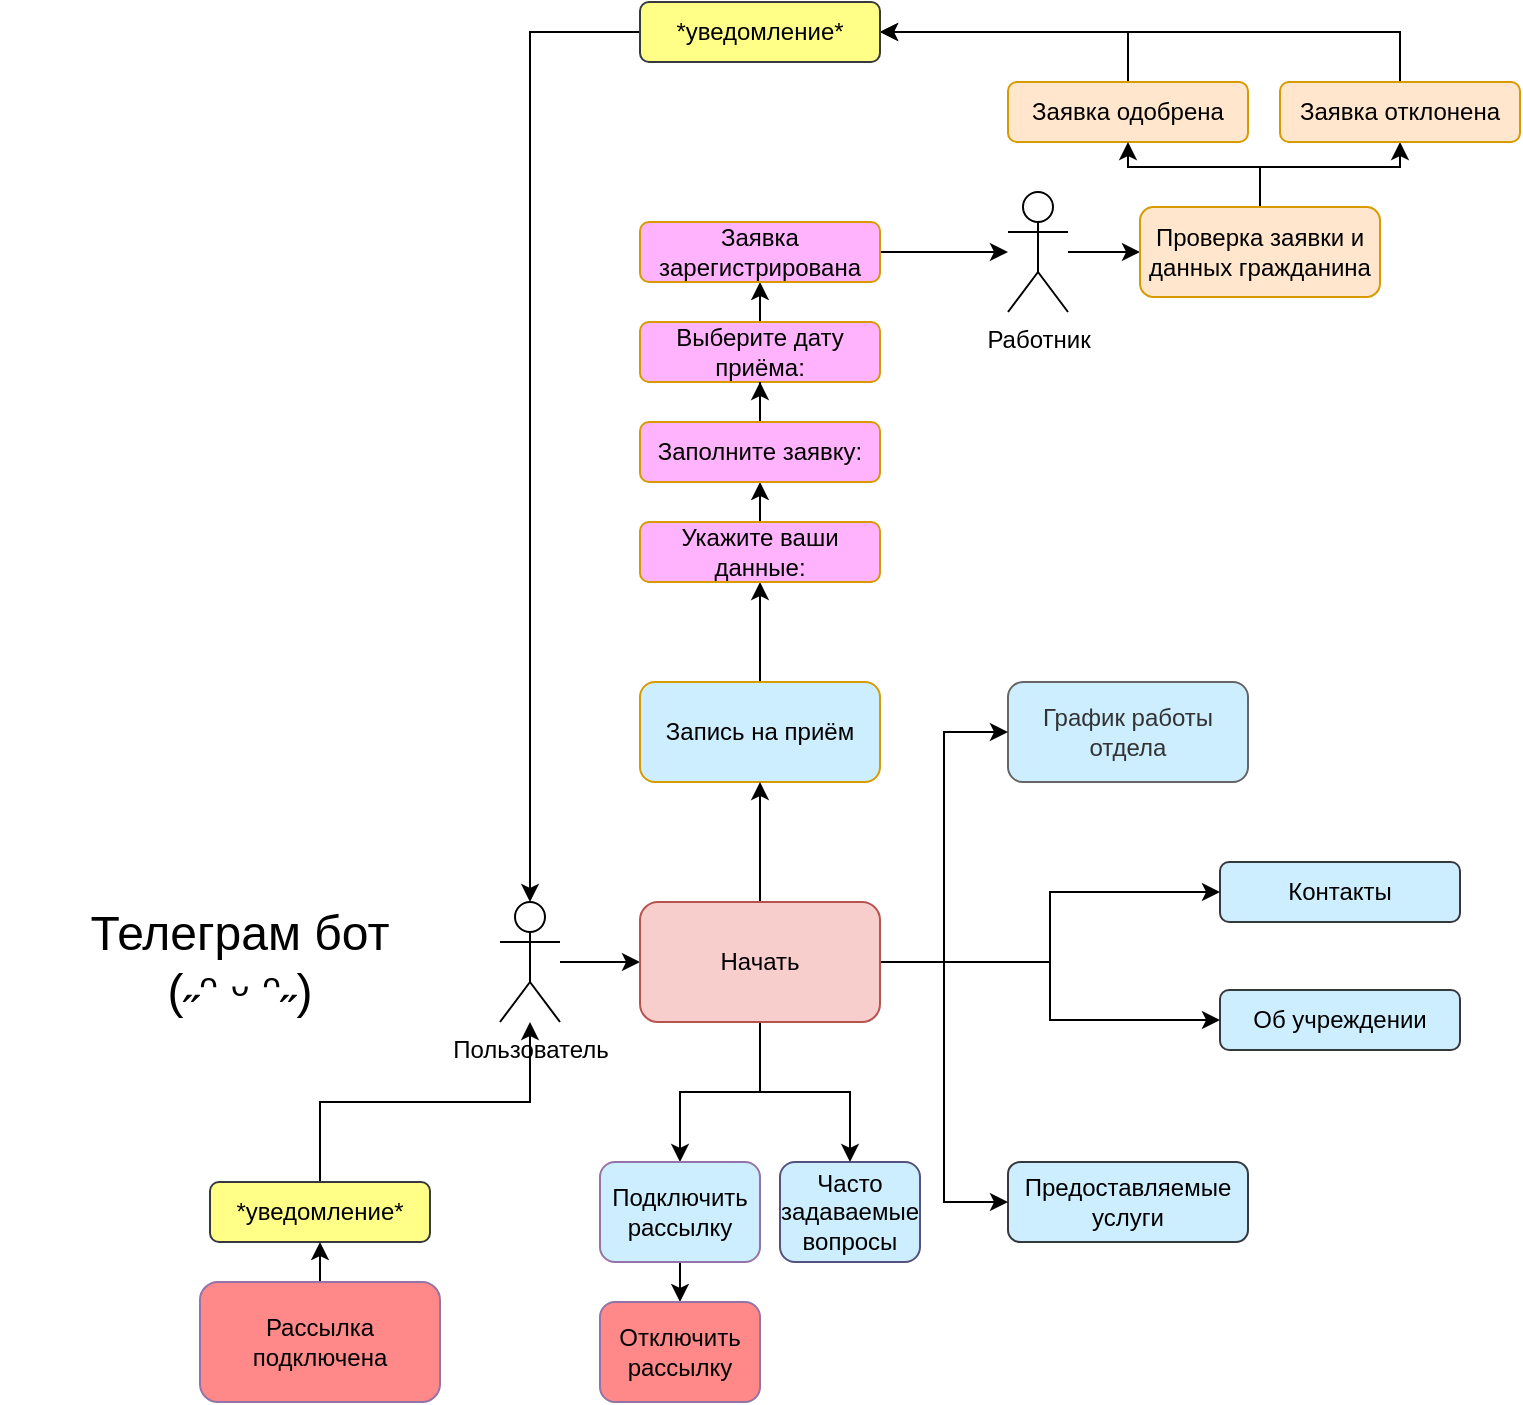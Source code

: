 <mxfile version="24.7.13">
  <diagram name="Страница — 1" id="QuVj8qBC6lxySSae6JG6">
    <mxGraphModel dx="2514" dy="2064" grid="1" gridSize="10" guides="1" tooltips="1" connect="1" arrows="1" fold="1" page="1" pageScale="1" pageWidth="827" pageHeight="1169" math="0" shadow="0">
      <root>
        <mxCell id="0" />
        <mxCell id="1" parent="0" />
        <mxCell id="sHwY20u03nY0UIqkfmLN-16" style="edgeStyle=orthogonalEdgeStyle;rounded=0;orthogonalLoop=1;jettySize=auto;html=1;entryX=0;entryY=0.5;entryDx=0;entryDy=0;" edge="1" parent="1" source="sHwY20u03nY0UIqkfmLN-5" target="sHwY20u03nY0UIqkfmLN-15">
          <mxGeometry relative="1" as="geometry" />
        </mxCell>
        <mxCell id="sHwY20u03nY0UIqkfmLN-5" value="Пользователь" style="shape=umlActor;verticalLabelPosition=bottom;verticalAlign=top;html=1;outlineConnect=0;" vertex="1" parent="1">
          <mxGeometry x="230" y="360" width="30" height="60" as="geometry" />
        </mxCell>
        <mxCell id="sHwY20u03nY0UIqkfmLN-25" style="edgeStyle=orthogonalEdgeStyle;rounded=0;orthogonalLoop=1;jettySize=auto;html=1;exitX=0.5;exitY=0;exitDx=0;exitDy=0;entryX=0.5;entryY=1;entryDx=0;entryDy=0;" edge="1" parent="1" source="sHwY20u03nY0UIqkfmLN-7" target="sHwY20u03nY0UIqkfmLN-24">
          <mxGeometry relative="1" as="geometry" />
        </mxCell>
        <mxCell id="sHwY20u03nY0UIqkfmLN-7" value="Запись на приём" style="rounded=1;whiteSpace=wrap;html=1;fillColor=#CCEEFF;strokeColor=#d79b00;" vertex="1" parent="1">
          <mxGeometry x="300" y="250" width="120" height="50" as="geometry" />
        </mxCell>
        <mxCell id="sHwY20u03nY0UIqkfmLN-8" value="График работы отдела" style="rounded=1;whiteSpace=wrap;html=1;fillColor=#CCEEFF;fontColor=#333333;strokeColor=#666666;" vertex="1" parent="1">
          <mxGeometry x="484" y="250" width="120" height="50" as="geometry" />
        </mxCell>
        <mxCell id="sHwY20u03nY0UIqkfmLN-9" value="Контакты" style="rounded=1;whiteSpace=wrap;html=1;fillColor=#CCEEFF;strokeColor=#36393d;" vertex="1" parent="1">
          <mxGeometry x="590" y="340" width="120" height="30" as="geometry" />
        </mxCell>
        <mxCell id="sHwY20u03nY0UIqkfmLN-11" value="Об учреждении" style="rounded=1;whiteSpace=wrap;html=1;fillColor=#CCEEFF;strokeColor=#36393d;" vertex="1" parent="1">
          <mxGeometry x="590" y="404" width="120" height="30" as="geometry" />
        </mxCell>
        <mxCell id="sHwY20u03nY0UIqkfmLN-12" value="Предоставляемые услуги" style="rounded=1;whiteSpace=wrap;html=1;fillColor=#CCEEFF;strokeColor=#36393d;" vertex="1" parent="1">
          <mxGeometry x="484" y="490" width="120" height="40" as="geometry" />
        </mxCell>
        <mxCell id="sHwY20u03nY0UIqkfmLN-13" value="Часто задаваемые вопросы" style="rounded=1;whiteSpace=wrap;html=1;fillColor=#CCEEFF;strokeColor=#56517e;" vertex="1" parent="1">
          <mxGeometry x="370" y="490" width="70" height="50" as="geometry" />
        </mxCell>
        <mxCell id="sHwY20u03nY0UIqkfmLN-18" style="edgeStyle=orthogonalEdgeStyle;rounded=0;orthogonalLoop=1;jettySize=auto;html=1;exitX=1;exitY=0.5;exitDx=0;exitDy=0;entryX=0;entryY=0.5;entryDx=0;entryDy=0;" edge="1" parent="1" source="sHwY20u03nY0UIqkfmLN-15" target="sHwY20u03nY0UIqkfmLN-8">
          <mxGeometry relative="1" as="geometry" />
        </mxCell>
        <mxCell id="sHwY20u03nY0UIqkfmLN-19" style="edgeStyle=orthogonalEdgeStyle;rounded=0;orthogonalLoop=1;jettySize=auto;html=1;exitX=1;exitY=0.5;exitDx=0;exitDy=0;entryX=0;entryY=0.5;entryDx=0;entryDy=0;" edge="1" parent="1" source="sHwY20u03nY0UIqkfmLN-15" target="sHwY20u03nY0UIqkfmLN-9">
          <mxGeometry relative="1" as="geometry" />
        </mxCell>
        <mxCell id="sHwY20u03nY0UIqkfmLN-20" style="edgeStyle=orthogonalEdgeStyle;rounded=0;orthogonalLoop=1;jettySize=auto;html=1;exitX=1;exitY=0.5;exitDx=0;exitDy=0;entryX=0;entryY=0.5;entryDx=0;entryDy=0;" edge="1" parent="1" source="sHwY20u03nY0UIqkfmLN-15" target="sHwY20u03nY0UIqkfmLN-11">
          <mxGeometry relative="1" as="geometry" />
        </mxCell>
        <mxCell id="sHwY20u03nY0UIqkfmLN-21" style="edgeStyle=orthogonalEdgeStyle;rounded=0;orthogonalLoop=1;jettySize=auto;html=1;exitX=1;exitY=0.5;exitDx=0;exitDy=0;entryX=0;entryY=0.5;entryDx=0;entryDy=0;" edge="1" parent="1" source="sHwY20u03nY0UIqkfmLN-15" target="sHwY20u03nY0UIqkfmLN-12">
          <mxGeometry relative="1" as="geometry" />
        </mxCell>
        <mxCell id="sHwY20u03nY0UIqkfmLN-31" style="edgeStyle=orthogonalEdgeStyle;rounded=0;orthogonalLoop=1;jettySize=auto;html=1;exitX=0.5;exitY=0;exitDx=0;exitDy=0;entryX=0.5;entryY=1;entryDx=0;entryDy=0;" edge="1" parent="1" source="sHwY20u03nY0UIqkfmLN-15" target="sHwY20u03nY0UIqkfmLN-7">
          <mxGeometry relative="1" as="geometry" />
        </mxCell>
        <mxCell id="sHwY20u03nY0UIqkfmLN-36" style="edgeStyle=orthogonalEdgeStyle;rounded=0;orthogonalLoop=1;jettySize=auto;html=1;exitX=0.5;exitY=1;exitDx=0;exitDy=0;entryX=0.5;entryY=0;entryDx=0;entryDy=0;" edge="1" parent="1" source="sHwY20u03nY0UIqkfmLN-15" target="sHwY20u03nY0UIqkfmLN-13">
          <mxGeometry relative="1" as="geometry" />
        </mxCell>
        <mxCell id="sHwY20u03nY0UIqkfmLN-77" style="edgeStyle=orthogonalEdgeStyle;rounded=0;orthogonalLoop=1;jettySize=auto;html=1;exitX=0.5;exitY=1;exitDx=0;exitDy=0;entryX=0.5;entryY=0;entryDx=0;entryDy=0;" edge="1" parent="1" source="sHwY20u03nY0UIqkfmLN-15" target="sHwY20u03nY0UIqkfmLN-76">
          <mxGeometry relative="1" as="geometry" />
        </mxCell>
        <mxCell id="sHwY20u03nY0UIqkfmLN-15" value="Начать" style="rounded=1;whiteSpace=wrap;html=1;fillColor=#f8cecc;strokeColor=#b85450;" vertex="1" parent="1">
          <mxGeometry x="300" y="360" width="120" height="60" as="geometry" />
        </mxCell>
        <mxCell id="sHwY20u03nY0UIqkfmLN-29" style="edgeStyle=orthogonalEdgeStyle;rounded=0;orthogonalLoop=1;jettySize=auto;html=1;exitX=0.5;exitY=0;exitDx=0;exitDy=0;entryX=0.5;entryY=1;entryDx=0;entryDy=0;" edge="1" parent="1" source="sHwY20u03nY0UIqkfmLN-24" target="sHwY20u03nY0UIqkfmLN-28">
          <mxGeometry relative="1" as="geometry" />
        </mxCell>
        <mxCell id="sHwY20u03nY0UIqkfmLN-24" value="Укажите ваши данные:" style="rounded=1;whiteSpace=wrap;html=1;fillColor=#FFB3FC;strokeColor=#d79b00;" vertex="1" parent="1">
          <mxGeometry x="300" y="170" width="120" height="30" as="geometry" />
        </mxCell>
        <mxCell id="sHwY20u03nY0UIqkfmLN-54" style="edgeStyle=orthogonalEdgeStyle;rounded=0;orthogonalLoop=1;jettySize=auto;html=1;exitX=0.5;exitY=0;exitDx=0;exitDy=0;entryX=0.5;entryY=1;entryDx=0;entryDy=0;" edge="1" parent="1" source="sHwY20u03nY0UIqkfmLN-26" target="sHwY20u03nY0UIqkfmLN-53">
          <mxGeometry relative="1" as="geometry" />
        </mxCell>
        <mxCell id="sHwY20u03nY0UIqkfmLN-26" value="Выберите дату приёма:" style="rounded=1;whiteSpace=wrap;html=1;fillColor=#FFB3FC;strokeColor=#d79b00;" vertex="1" parent="1">
          <mxGeometry x="300" y="70" width="120" height="30" as="geometry" />
        </mxCell>
        <mxCell id="sHwY20u03nY0UIqkfmLN-30" style="edgeStyle=orthogonalEdgeStyle;rounded=0;orthogonalLoop=1;jettySize=auto;html=1;exitX=0.5;exitY=0;exitDx=0;exitDy=0;" edge="1" parent="1" source="sHwY20u03nY0UIqkfmLN-28" target="sHwY20u03nY0UIqkfmLN-26">
          <mxGeometry relative="1" as="geometry" />
        </mxCell>
        <mxCell id="sHwY20u03nY0UIqkfmLN-28" value="Заполните заявку:" style="rounded=1;whiteSpace=wrap;html=1;fillColor=#FFB3FC;strokeColor=#d79b00;" vertex="1" parent="1">
          <mxGeometry x="300" y="120" width="120" height="30" as="geometry" />
        </mxCell>
        <mxCell id="sHwY20u03nY0UIqkfmLN-63" style="edgeStyle=orthogonalEdgeStyle;rounded=0;orthogonalLoop=1;jettySize=auto;html=1;entryX=0;entryY=0.5;entryDx=0;entryDy=0;" edge="1" parent="1" source="sHwY20u03nY0UIqkfmLN-45" target="sHwY20u03nY0UIqkfmLN-50">
          <mxGeometry relative="1" as="geometry" />
        </mxCell>
        <mxCell id="sHwY20u03nY0UIqkfmLN-45" value="Работник" style="shape=umlActor;verticalLabelPosition=bottom;verticalAlign=top;html=1;outlineConnect=0;" vertex="1" parent="1">
          <mxGeometry x="484" y="5" width="30" height="60" as="geometry" />
        </mxCell>
        <mxCell id="sHwY20u03nY0UIqkfmLN-87" style="edgeStyle=orthogonalEdgeStyle;rounded=0;orthogonalLoop=1;jettySize=auto;html=1;exitX=0.5;exitY=0;exitDx=0;exitDy=0;entryX=1;entryY=0.5;entryDx=0;entryDy=0;" edge="1" parent="1" source="sHwY20u03nY0UIqkfmLN-49" target="sHwY20u03nY0UIqkfmLN-81">
          <mxGeometry relative="1" as="geometry" />
        </mxCell>
        <mxCell id="sHwY20u03nY0UIqkfmLN-49" value="Заявка одобрена" style="rounded=1;whiteSpace=wrap;html=1;fillColor=#ffe6cc;strokeColor=#d79b00;" vertex="1" parent="1">
          <mxGeometry x="484" y="-50" width="120" height="30" as="geometry" />
        </mxCell>
        <mxCell id="sHwY20u03nY0UIqkfmLN-61" style="edgeStyle=orthogonalEdgeStyle;rounded=0;orthogonalLoop=1;jettySize=auto;html=1;exitX=0.5;exitY=0;exitDx=0;exitDy=0;entryX=0.5;entryY=1;entryDx=0;entryDy=0;" edge="1" parent="1" source="sHwY20u03nY0UIqkfmLN-50" target="sHwY20u03nY0UIqkfmLN-49">
          <mxGeometry relative="1" as="geometry" />
        </mxCell>
        <mxCell id="sHwY20u03nY0UIqkfmLN-62" style="edgeStyle=orthogonalEdgeStyle;rounded=0;orthogonalLoop=1;jettySize=auto;html=1;exitX=0.5;exitY=0;exitDx=0;exitDy=0;entryX=0.5;entryY=1;entryDx=0;entryDy=0;" edge="1" parent="1" source="sHwY20u03nY0UIqkfmLN-50" target="sHwY20u03nY0UIqkfmLN-59">
          <mxGeometry relative="1" as="geometry" />
        </mxCell>
        <mxCell id="sHwY20u03nY0UIqkfmLN-50" value="Проверка заявки и данных гражданина" style="rounded=1;whiteSpace=wrap;html=1;fillColor=#ffe6cc;strokeColor=#d79b00;" vertex="1" parent="1">
          <mxGeometry x="550" y="12.5" width="120" height="45" as="geometry" />
        </mxCell>
        <mxCell id="sHwY20u03nY0UIqkfmLN-51" style="edgeStyle=orthogonalEdgeStyle;rounded=0;orthogonalLoop=1;jettySize=auto;html=1;exitX=0.5;exitY=1;exitDx=0;exitDy=0;" edge="1" parent="1" source="sHwY20u03nY0UIqkfmLN-49" target="sHwY20u03nY0UIqkfmLN-49">
          <mxGeometry relative="1" as="geometry" />
        </mxCell>
        <mxCell id="sHwY20u03nY0UIqkfmLN-57" style="edgeStyle=orthogonalEdgeStyle;rounded=0;orthogonalLoop=1;jettySize=auto;html=1;exitX=1;exitY=0.5;exitDx=0;exitDy=0;" edge="1" parent="1" source="sHwY20u03nY0UIqkfmLN-53" target="sHwY20u03nY0UIqkfmLN-45">
          <mxGeometry relative="1" as="geometry" />
        </mxCell>
        <mxCell id="sHwY20u03nY0UIqkfmLN-53" value="Заявка зарегистрирована" style="rounded=1;whiteSpace=wrap;html=1;fillColor=#FFB3FC;strokeColor=#d79b00;" vertex="1" parent="1">
          <mxGeometry x="300" y="20" width="120" height="30" as="geometry" />
        </mxCell>
        <mxCell id="sHwY20u03nY0UIqkfmLN-86" style="edgeStyle=orthogonalEdgeStyle;rounded=0;orthogonalLoop=1;jettySize=auto;html=1;exitX=0.5;exitY=0;exitDx=0;exitDy=0;entryX=1;entryY=0.5;entryDx=0;entryDy=0;" edge="1" parent="1" source="sHwY20u03nY0UIqkfmLN-59" target="sHwY20u03nY0UIqkfmLN-81">
          <mxGeometry relative="1" as="geometry" />
        </mxCell>
        <mxCell id="sHwY20u03nY0UIqkfmLN-59" value="Заявка отклонена" style="rounded=1;whiteSpace=wrap;html=1;fillColor=#ffe6cc;strokeColor=#d79b00;" vertex="1" parent="1">
          <mxGeometry x="620" y="-50" width="120" height="30" as="geometry" />
        </mxCell>
        <mxCell id="sHwY20u03nY0UIqkfmLN-74" value="&lt;font style=&quot;font-size: 24px;&quot;&gt;Телеграм бот&lt;/font&gt;&lt;div&gt;&lt;font size=&quot;3&quot; style=&quot;&quot;&gt;&lt;h2 class=&quot;OrganicTitle-LinkText organic__url-text&quot; style=&quot;font-style: inherit; font-variant: inherit; font-weight: inherit; font-stretch: inherit; line-height: inherit; font-family: inherit; font-optical-sizing: inherit; font-size-adjust: inherit; font-kerning: inherit; font-feature-settings: inherit; font-variation-settings: inherit; margin: 0px; word-break: break-word; hyphens: auto;&quot;&gt;&lt;span style=&quot;&quot; class=&quot;OrganicTitleContentSpan pqldIOU9Xebsb41w01VA&quot; role=&quot;text&quot;&gt;(˶ᵔ ᵕ ᵔ˶)&lt;/span&gt;&lt;/h2&gt;&lt;/font&gt;&lt;/div&gt;" style="text;html=1;align=center;verticalAlign=middle;whiteSpace=wrap;rounded=0;strokeWidth=12;" vertex="1" parent="1">
          <mxGeometry x="-20" y="360" width="240" height="60" as="geometry" />
        </mxCell>
        <mxCell id="sHwY20u03nY0UIqkfmLN-89" style="edgeStyle=orthogonalEdgeStyle;rounded=0;orthogonalLoop=1;jettySize=auto;html=1;exitX=0.5;exitY=1;exitDx=0;exitDy=0;entryX=0.5;entryY=0;entryDx=0;entryDy=0;" edge="1" parent="1" source="sHwY20u03nY0UIqkfmLN-76" target="sHwY20u03nY0UIqkfmLN-88">
          <mxGeometry relative="1" as="geometry" />
        </mxCell>
        <mxCell id="sHwY20u03nY0UIqkfmLN-76" value="Подключить рассылку" style="rounded=1;whiteSpace=wrap;html=1;fillColor=#CCEEFF;strokeColor=#9673a6;" vertex="1" parent="1">
          <mxGeometry x="280" y="490" width="80" height="50" as="geometry" />
        </mxCell>
        <mxCell id="sHwY20u03nY0UIqkfmLN-91" style="edgeStyle=orthogonalEdgeStyle;rounded=0;orthogonalLoop=1;jettySize=auto;html=1;exitX=0.5;exitY=0;exitDx=0;exitDy=0;" edge="1" parent="1" source="sHwY20u03nY0UIqkfmLN-78" target="sHwY20u03nY0UIqkfmLN-5">
          <mxGeometry relative="1" as="geometry" />
        </mxCell>
        <mxCell id="sHwY20u03nY0UIqkfmLN-78" value="*уведомление*" style="rounded=1;whiteSpace=wrap;html=1;fillColor=#ffff88;strokeColor=#36393d;" vertex="1" parent="1">
          <mxGeometry x="85" y="500" width="110" height="30" as="geometry" />
        </mxCell>
        <mxCell id="sHwY20u03nY0UIqkfmLN-85" style="edgeStyle=orthogonalEdgeStyle;rounded=0;orthogonalLoop=1;jettySize=auto;html=1;exitX=0;exitY=0.5;exitDx=0;exitDy=0;" edge="1" parent="1" source="sHwY20u03nY0UIqkfmLN-81" target="sHwY20u03nY0UIqkfmLN-5">
          <mxGeometry relative="1" as="geometry" />
        </mxCell>
        <mxCell id="sHwY20u03nY0UIqkfmLN-81" value="*уведомление*" style="rounded=1;whiteSpace=wrap;html=1;fillColor=#ffff88;strokeColor=#36393d;" vertex="1" parent="1">
          <mxGeometry x="300" y="-90" width="120" height="30" as="geometry" />
        </mxCell>
        <mxCell id="sHwY20u03nY0UIqkfmLN-88" value="Отключить рассылку" style="rounded=1;whiteSpace=wrap;html=1;fillColor=#FF8888;strokeColor=#9673a6;" vertex="1" parent="1">
          <mxGeometry x="280" y="560" width="80" height="50" as="geometry" />
        </mxCell>
        <mxCell id="sHwY20u03nY0UIqkfmLN-92" style="edgeStyle=orthogonalEdgeStyle;rounded=0;orthogonalLoop=1;jettySize=auto;html=1;exitX=0.5;exitY=0;exitDx=0;exitDy=0;entryX=0.5;entryY=1;entryDx=0;entryDy=0;" edge="1" parent="1" source="sHwY20u03nY0UIqkfmLN-90" target="sHwY20u03nY0UIqkfmLN-78">
          <mxGeometry relative="1" as="geometry" />
        </mxCell>
        <mxCell id="sHwY20u03nY0UIqkfmLN-90" value="Рассылка подключена" style="rounded=1;whiteSpace=wrap;html=1;fillColor=#FF8888;strokeColor=#9673a6;" vertex="1" parent="1">
          <mxGeometry x="80" y="550" width="120" height="60" as="geometry" />
        </mxCell>
      </root>
    </mxGraphModel>
  </diagram>
</mxfile>
